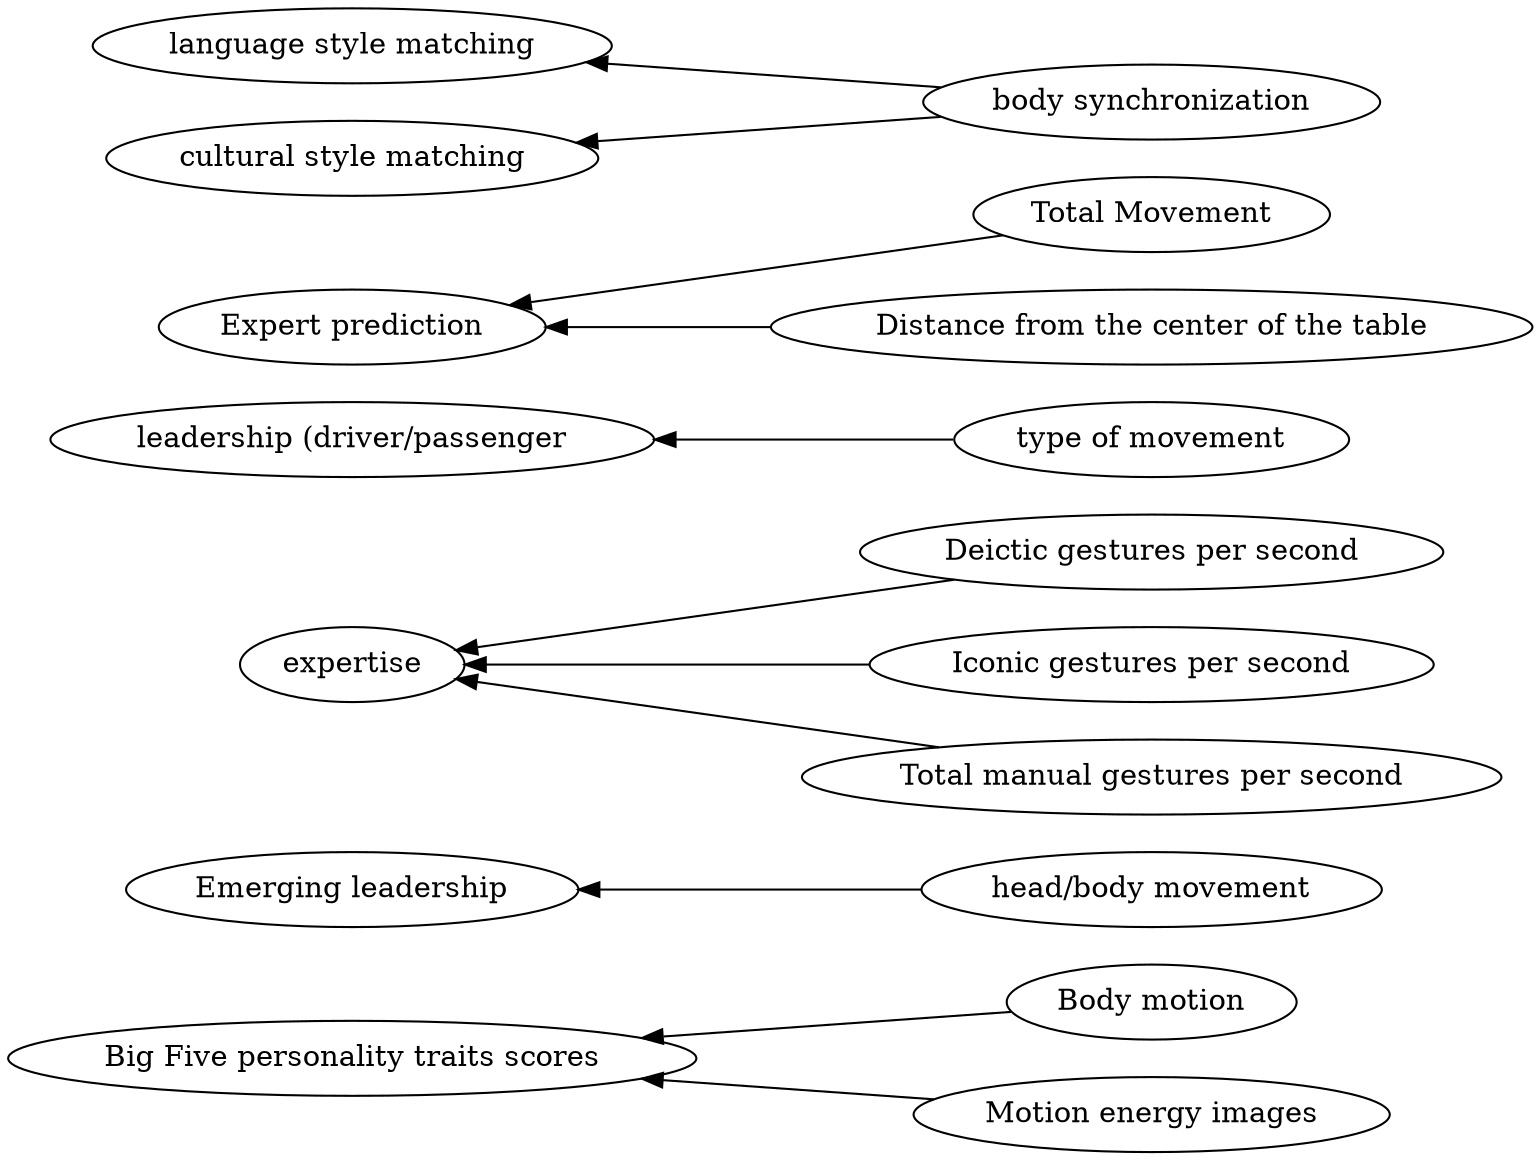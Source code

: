 digraph Test {
	rankdir=RL
	size="15,15"
	overlap=false
	splines=true
	{rank=same; "Body motion" "head/body movement" "Motion energy images" "Deictic gestures per second" "type of movement" "Iconic gestures per second" "Total Movement" "body synchronization" "Total manual gestures per second" "Distance from the center of the table";}
	{rank=same; "Expert prediction" "language style matching" "leadership (driver/passenger" "cultural style matching" "Emerging leadership" "expertise" "Big Five personality traits scores";}
	"Total Movement" [href="https://scholar.google.com/scholar?hl=en&q=Expertise%20estimation%20based%20on%20simple%20multimodal%20features"]
	"Total Movement" -> "Expert prediction"
	"Distance from the center of the table" [href="https://scholar.google.com/scholar?hl=en&q=Expertise%20estimation%20based%20on%20simple%20multimodal%20features"]
	"Distance from the center of the table" -> "Expert prediction"
	"Body motion" [href="https://scholar.google.com/scholar?hl=en&q=Personality%20Trait%20Classification%20via%20Co-Occurrent%20Multiparty%20Multimodal%20Event%20Discovery"]
	"Body motion" -> "Big Five personality traits scores"
	"Motion energy images" [href="https://scholar.google.com/scholar?hl=en&q=Personality%20Trait%20Classification%20via%20Co-Occurrent%20Multiparty%20Multimodal%20Event%20Discovery"]
	"Motion energy images" -> "Big Five personality traits scores"
	"Total manual gestures per second" [href="https://scholar.google.com/scholar?hl=en&q=Dynamic%20Adaptive%20Gesturing%20Predicts%20Domain%20Expertise%20in%20Mathematics"]
	"Total manual gestures per second" -> expertise
	"Iconic gestures per second" [href="https://scholar.google.com/scholar?hl=en&q=Dynamic%20Adaptive%20Gesturing%20Predicts%20Domain%20Expertise%20in%20Mathematics"]
	"Iconic gestures per second" -> expertise
	"Deictic gestures per second" [href="https://scholar.google.com/scholar?hl=en&q=Dynamic%20Adaptive%20Gesturing%20Predicts%20Domain%20Expertise%20in%20Mathematics"]
	"Deictic gestures per second" -> expertise
	"type of movement" [href="https://scholar.google.com/scholar?hl=en&q=Unraveling%20Students'%20Interaction%20around%20a%20Tangible%20Interface%20Using%20Multimodal%20Learning%20Analytics."]
	"type of movement" -> "leadership (driver/passenger"
	"head/body movement" [href="https://scholar.google.com/scholar?hl=en&q=Moving%20as%20a%20Leader:%20Detecting%20Emergent%20Leadership%20in%20Small%20Groups%20using%20Body%20Pose"]
	"head/body movement" -> "Emerging leadership"
	"body synchronization" [href="https://scholar.google.com/scholar?hl=en&q=Body%20synchrony%20in%20triadic%20interaction"]
	"body synchronization" -> "cultural style matching"
	"body synchronization" [href="https://scholar.google.com/scholar?hl=en&q=Body%20synchrony%20in%20triadic%20interaction"]
	"body synchronization" -> "language style matching"
}
